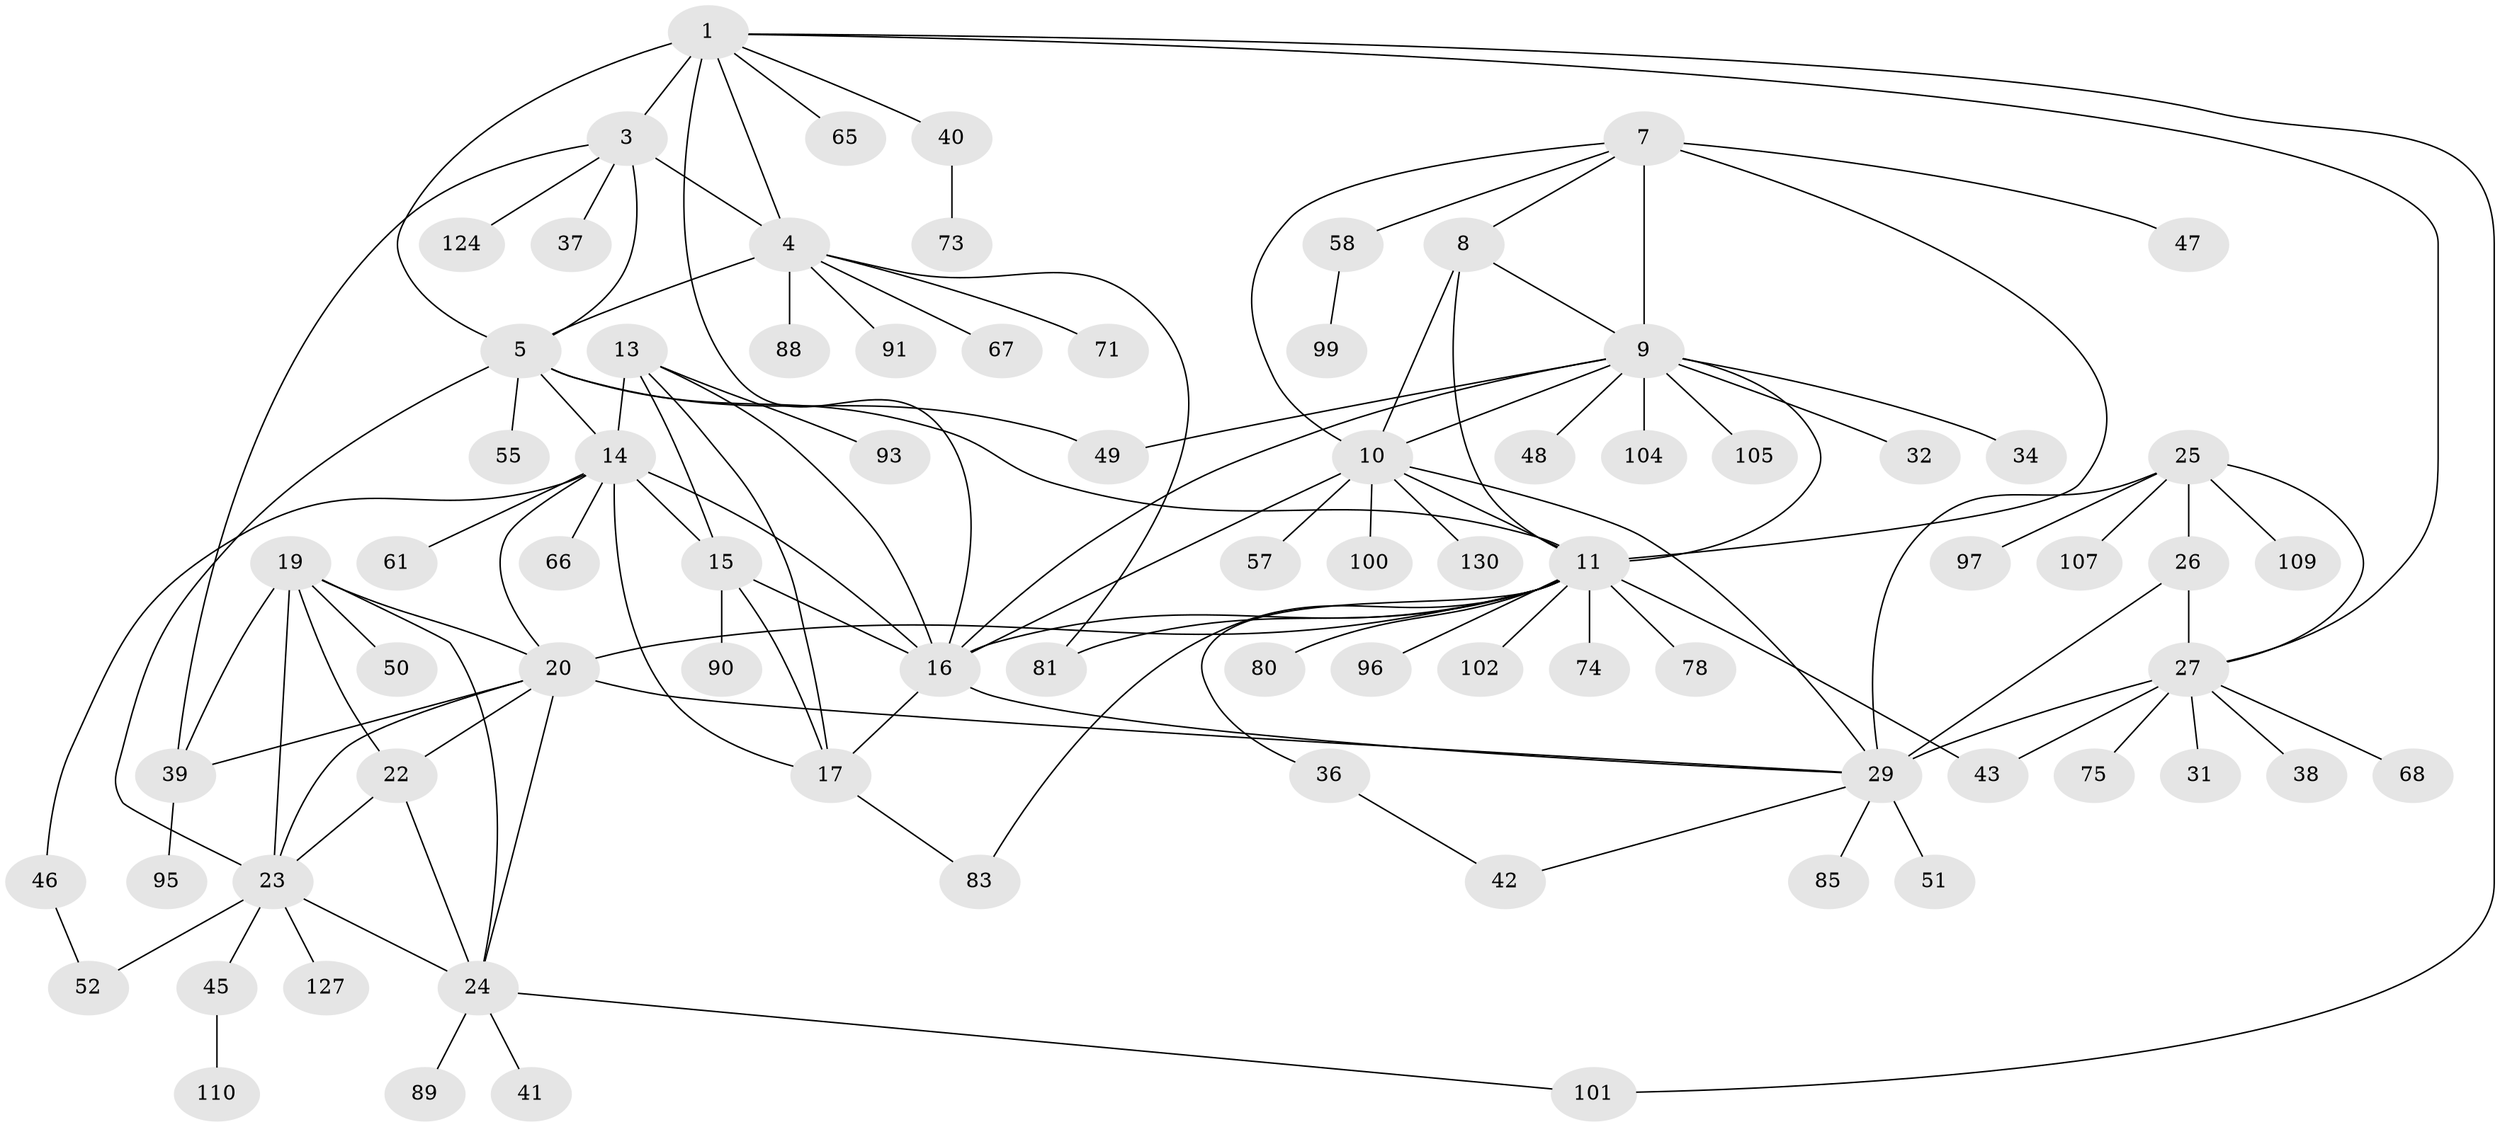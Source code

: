 // original degree distribution, {8: 0.045454545454545456, 10: 0.05303030303030303, 7: 0.05303030303030303, 12: 0.022727272727272728, 13: 0.007575757575757576, 6: 0.007575757575757576, 9: 0.022727272727272728, 5: 0.015151515151515152, 2: 0.16666666666666666, 1: 0.5454545454545454, 3: 0.05303030303030303, 4: 0.007575757575757576}
// Generated by graph-tools (version 1.1) at 2025/19/03/04/25 18:19:40]
// undirected, 79 vertices, 120 edges
graph export_dot {
graph [start="1"]
  node [color=gray90,style=filled];
  1 [super="+2"];
  3;
  4;
  5 [super="+6"];
  7 [super="+132"];
  8 [super="+115+35"];
  9;
  10;
  11 [super="+12+64+119"];
  13 [super="+56+72"];
  14 [super="+18+59"];
  15;
  16 [super="+70+111+129"];
  17 [super="+79"];
  19 [super="+62+21"];
  20;
  22;
  23 [super="+54"];
  24 [super="+106"];
  25 [super="+92+131"];
  26;
  27 [super="+28+44"];
  29 [super="+30"];
  31 [super="+118"];
  32;
  34;
  36;
  37;
  38 [super="+53"];
  39 [super="+63"];
  40;
  41;
  42 [super="+86"];
  43;
  45 [super="+84"];
  46 [super="+94"];
  47;
  48;
  49;
  50;
  51;
  52;
  55;
  57;
  58 [super="+69"];
  61 [super="+113"];
  65;
  66;
  67 [super="+122"];
  68;
  71;
  73;
  74;
  75 [super="+103+77"];
  78;
  80;
  81;
  83 [super="+98+125"];
  85;
  88 [super="+120"];
  89;
  90;
  91;
  93;
  95;
  96;
  97;
  99;
  100;
  101 [super="+108"];
  102;
  104 [super="+128"];
  105;
  107;
  109 [super="+123"];
  110;
  124;
  127;
  130;
  1 -- 3 [weight=2];
  1 -- 4 [weight=2];
  1 -- 5 [weight=4];
  1 -- 40;
  1 -- 27;
  1 -- 101;
  1 -- 16;
  1 -- 65;
  3 -- 4;
  3 -- 5 [weight=2];
  3 -- 37;
  3 -- 39;
  3 -- 124;
  4 -- 5 [weight=2];
  4 -- 67;
  4 -- 71;
  4 -- 81;
  4 -- 88;
  4 -- 91;
  5 -- 23;
  5 -- 49;
  5 -- 55;
  5 -- 14;
  5 -- 11;
  7 -- 8;
  7 -- 9;
  7 -- 10;
  7 -- 11 [weight=2];
  7 -- 47;
  7 -- 58;
  8 -- 9;
  8 -- 10;
  8 -- 11 [weight=2];
  9 -- 10;
  9 -- 11 [weight=2];
  9 -- 16;
  9 -- 32;
  9 -- 34;
  9 -- 48;
  9 -- 49;
  9 -- 104;
  9 -- 105;
  10 -- 11 [weight=2];
  10 -- 29;
  10 -- 57;
  10 -- 100;
  10 -- 130;
  10 -- 16;
  11 -- 20;
  11 -- 43;
  11 -- 74;
  11 -- 78;
  11 -- 102;
  11 -- 96;
  11 -- 36;
  11 -- 80;
  11 -- 81;
  11 -- 83;
  11 -- 16;
  13 -- 14 [weight=2];
  13 -- 15;
  13 -- 16;
  13 -- 17;
  13 -- 93;
  14 -- 15 [weight=2];
  14 -- 16 [weight=2];
  14 -- 17 [weight=2];
  14 -- 20;
  14 -- 66;
  14 -- 46;
  14 -- 61;
  15 -- 16;
  15 -- 17;
  15 -- 90;
  16 -- 17;
  16 -- 29;
  17 -- 83;
  19 -- 20 [weight=2];
  19 -- 22 [weight=2];
  19 -- 23 [weight=2];
  19 -- 24 [weight=2];
  19 -- 50;
  19 -- 39;
  20 -- 22;
  20 -- 23;
  20 -- 24;
  20 -- 29 [weight=2];
  20 -- 39;
  22 -- 23;
  22 -- 24;
  23 -- 24;
  23 -- 45;
  23 -- 52;
  23 -- 127;
  24 -- 41;
  24 -- 89;
  24 -- 101;
  25 -- 26;
  25 -- 27 [weight=2];
  25 -- 29 [weight=2];
  25 -- 97;
  25 -- 107;
  25 -- 109;
  26 -- 27 [weight=2];
  26 -- 29 [weight=2];
  27 -- 29 [weight=4];
  27 -- 68;
  27 -- 75;
  27 -- 38;
  27 -- 43;
  27 -- 31;
  29 -- 42;
  29 -- 51;
  29 -- 85;
  36 -- 42;
  39 -- 95;
  40 -- 73;
  45 -- 110;
  46 -- 52;
  58 -- 99;
}
